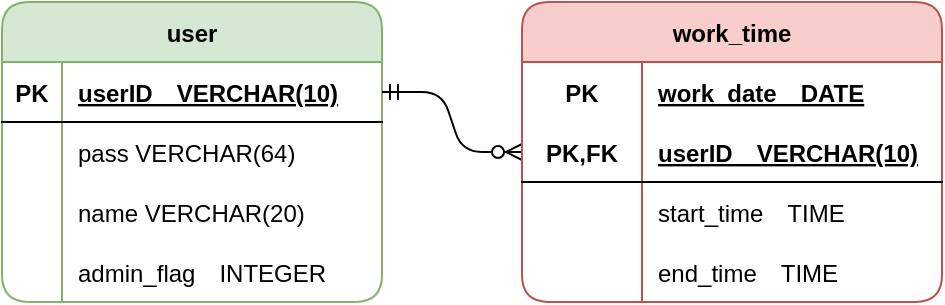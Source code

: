 <mxfile version="15.2.9" type="github"><diagram id="rDAqgpbD7Y0rexWmUSDg" name="Page-1"><mxGraphModel dx="868" dy="482" grid="1" gridSize="10" guides="1" tooltips="1" connect="1" arrows="1" fold="1" page="1" pageScale="1" pageWidth="827" pageHeight="1169" math="0" shadow="0"><root><mxCell id="0"/><mxCell id="1" parent="0"/><mxCell id="Ks5R9L1dWeXM4Ca2BnvV-12" value="user" style="shape=table;startSize=30;container=1;collapsible=1;childLayout=tableLayout;fixedRows=1;rowLines=0;fontStyle=1;align=center;resizeLast=1;rounded=1;fillColor=#d5e8d4;strokeColor=#82b366;" parent="1" vertex="1"><mxGeometry x="90" y="220" width="190" height="150" as="geometry"/></mxCell><mxCell id="Ks5R9L1dWeXM4Ca2BnvV-13" value="" style="shape=partialRectangle;collapsible=0;dropTarget=0;pointerEvents=0;fillColor=none;top=0;left=0;bottom=1;right=0;points=[[0,0.5],[1,0.5]];portConstraint=eastwest;" parent="Ks5R9L1dWeXM4Ca2BnvV-12" vertex="1"><mxGeometry y="30" width="190" height="30" as="geometry"/></mxCell><mxCell id="Ks5R9L1dWeXM4Ca2BnvV-14" value="PK" style="shape=partialRectangle;connectable=0;fillColor=none;top=0;left=0;bottom=0;right=0;fontStyle=1;overflow=hidden;" parent="Ks5R9L1dWeXM4Ca2BnvV-13" vertex="1"><mxGeometry width="30" height="30" as="geometry"><mxRectangle width="30" height="30" as="alternateBounds"/></mxGeometry></mxCell><mxCell id="Ks5R9L1dWeXM4Ca2BnvV-15" value="userID　VERCHAR(10)" style="shape=partialRectangle;connectable=0;fillColor=none;top=0;left=0;bottom=0;right=0;align=left;spacingLeft=6;fontStyle=5;overflow=hidden;" parent="Ks5R9L1dWeXM4Ca2BnvV-13" vertex="1"><mxGeometry x="30" width="160" height="30" as="geometry"><mxRectangle width="160" height="30" as="alternateBounds"/></mxGeometry></mxCell><mxCell id="Ks5R9L1dWeXM4Ca2BnvV-16" value="" style="shape=partialRectangle;collapsible=0;dropTarget=0;pointerEvents=0;fillColor=none;top=0;left=0;bottom=0;right=0;points=[[0,0.5],[1,0.5]];portConstraint=eastwest;" parent="Ks5R9L1dWeXM4Ca2BnvV-12" vertex="1"><mxGeometry y="60" width="190" height="30" as="geometry"/></mxCell><mxCell id="Ks5R9L1dWeXM4Ca2BnvV-17" value="" style="shape=partialRectangle;connectable=0;fillColor=none;top=0;left=0;bottom=0;right=0;editable=1;overflow=hidden;" parent="Ks5R9L1dWeXM4Ca2BnvV-16" vertex="1"><mxGeometry width="30" height="30" as="geometry"><mxRectangle width="30" height="30" as="alternateBounds"/></mxGeometry></mxCell><mxCell id="Ks5R9L1dWeXM4Ca2BnvV-18" value="pass VERCHAR(64)" style="shape=partialRectangle;connectable=0;fillColor=none;top=0;left=0;bottom=0;right=0;align=left;spacingLeft=6;overflow=hidden;" parent="Ks5R9L1dWeXM4Ca2BnvV-16" vertex="1"><mxGeometry x="30" width="160" height="30" as="geometry"><mxRectangle width="160" height="30" as="alternateBounds"/></mxGeometry></mxCell><mxCell id="Ks5R9L1dWeXM4Ca2BnvV-19" value="" style="shape=partialRectangle;collapsible=0;dropTarget=0;pointerEvents=0;fillColor=none;top=0;left=0;bottom=0;right=0;points=[[0,0.5],[1,0.5]];portConstraint=eastwest;" parent="Ks5R9L1dWeXM4Ca2BnvV-12" vertex="1"><mxGeometry y="90" width="190" height="30" as="geometry"/></mxCell><mxCell id="Ks5R9L1dWeXM4Ca2BnvV-20" value="" style="shape=partialRectangle;connectable=0;fillColor=none;top=0;left=0;bottom=0;right=0;editable=1;overflow=hidden;" parent="Ks5R9L1dWeXM4Ca2BnvV-19" vertex="1"><mxGeometry width="30" height="30" as="geometry"><mxRectangle width="30" height="30" as="alternateBounds"/></mxGeometry></mxCell><mxCell id="Ks5R9L1dWeXM4Ca2BnvV-21" value="name VERCHAR(20)" style="shape=partialRectangle;connectable=0;fillColor=none;top=0;left=0;bottom=0;right=0;align=left;spacingLeft=6;overflow=hidden;" parent="Ks5R9L1dWeXM4Ca2BnvV-19" vertex="1"><mxGeometry x="30" width="160" height="30" as="geometry"><mxRectangle width="160" height="30" as="alternateBounds"/></mxGeometry></mxCell><mxCell id="Ks5R9L1dWeXM4Ca2BnvV-88" value="" style="shape=partialRectangle;collapsible=0;dropTarget=0;pointerEvents=0;fillColor=none;top=0;left=0;bottom=0;right=0;points=[[0,0.5],[1,0.5]];portConstraint=eastwest;" parent="Ks5R9L1dWeXM4Ca2BnvV-12" vertex="1"><mxGeometry y="120" width="190" height="30" as="geometry"/></mxCell><mxCell id="Ks5R9L1dWeXM4Ca2BnvV-89" value="" style="shape=partialRectangle;connectable=0;fillColor=none;top=0;left=0;bottom=0;right=0;editable=1;overflow=hidden;" parent="Ks5R9L1dWeXM4Ca2BnvV-88" vertex="1"><mxGeometry width="30" height="30" as="geometry"><mxRectangle width="30" height="30" as="alternateBounds"/></mxGeometry></mxCell><mxCell id="Ks5R9L1dWeXM4Ca2BnvV-90" value="admin_flag　INTEGER" style="shape=partialRectangle;connectable=0;fillColor=none;top=0;left=0;bottom=0;right=0;align=left;spacingLeft=6;overflow=hidden;" parent="Ks5R9L1dWeXM4Ca2BnvV-88" vertex="1"><mxGeometry x="30" width="160" height="30" as="geometry"><mxRectangle width="160" height="30" as="alternateBounds"/></mxGeometry></mxCell><mxCell id="Ks5R9L1dWeXM4Ca2BnvV-46" value="" style="edgeStyle=entityRelationEdgeStyle;fontSize=12;html=1;endArrow=ERzeroToMany;startArrow=ERmandOne;exitX=1;exitY=0.5;exitDx=0;exitDy=0;entryX=0;entryY=0.5;entryDx=0;entryDy=0;" parent="1" source="Ks5R9L1dWeXM4Ca2BnvV-13" edge="1"><mxGeometry width="100" height="100" relative="1" as="geometry"><mxPoint x="360" y="300" as="sourcePoint"/><mxPoint x="350" y="295" as="targetPoint"/></mxGeometry></mxCell><mxCell id="Ks5R9L1dWeXM4Ca2BnvV-75" value="work_time" style="shape=table;startSize=30;container=1;collapsible=1;childLayout=tableLayout;fixedRows=1;rowLines=0;fontStyle=1;align=center;resizeLast=1;rounded=1;fillColor=#f8cecc;strokeColor=#b85450;" parent="1" vertex="1"><mxGeometry x="350" y="220" width="210" height="150" as="geometry"/></mxCell><mxCell id="Ks5R9L1dWeXM4Ca2BnvV-76" value="" style="shape=partialRectangle;collapsible=0;dropTarget=0;pointerEvents=0;fillColor=none;top=0;left=0;bottom=0;right=0;points=[[0,0.5],[1,0.5]];portConstraint=eastwest;" parent="Ks5R9L1dWeXM4Ca2BnvV-75" vertex="1"><mxGeometry y="30" width="210" height="30" as="geometry"/></mxCell><mxCell id="Ks5R9L1dWeXM4Ca2BnvV-77" value="PK" style="shape=partialRectangle;connectable=0;fillColor=none;top=0;left=0;bottom=0;right=0;fontStyle=1;overflow=hidden;" parent="Ks5R9L1dWeXM4Ca2BnvV-76" vertex="1"><mxGeometry width="60" height="30" as="geometry"><mxRectangle width="60" height="30" as="alternateBounds"/></mxGeometry></mxCell><mxCell id="Ks5R9L1dWeXM4Ca2BnvV-78" value="work_date　DATE" style="shape=partialRectangle;connectable=0;fillColor=none;top=0;left=0;bottom=0;right=0;align=left;spacingLeft=6;fontStyle=5;overflow=hidden;" parent="Ks5R9L1dWeXM4Ca2BnvV-76" vertex="1"><mxGeometry x="60" width="150" height="30" as="geometry"><mxRectangle width="150" height="30" as="alternateBounds"/></mxGeometry></mxCell><mxCell id="Ks5R9L1dWeXM4Ca2BnvV-79" value="" style="shape=partialRectangle;collapsible=0;dropTarget=0;pointerEvents=0;fillColor=none;top=0;left=0;bottom=1;right=0;points=[[0,0.5],[1,0.5]];portConstraint=eastwest;" parent="Ks5R9L1dWeXM4Ca2BnvV-75" vertex="1"><mxGeometry y="60" width="210" height="30" as="geometry"/></mxCell><mxCell id="Ks5R9L1dWeXM4Ca2BnvV-80" value="PK,FK" style="shape=partialRectangle;connectable=0;fillColor=none;top=0;left=0;bottom=0;right=0;fontStyle=1;overflow=hidden;" parent="Ks5R9L1dWeXM4Ca2BnvV-79" vertex="1"><mxGeometry width="60" height="30" as="geometry"><mxRectangle width="60" height="30" as="alternateBounds"/></mxGeometry></mxCell><mxCell id="Ks5R9L1dWeXM4Ca2BnvV-81" value="userID　VERCHAR(10)" style="shape=partialRectangle;connectable=0;fillColor=none;top=0;left=0;bottom=0;right=0;align=left;spacingLeft=6;fontStyle=5;overflow=hidden;" parent="Ks5R9L1dWeXM4Ca2BnvV-79" vertex="1"><mxGeometry x="60" width="150" height="30" as="geometry"><mxRectangle width="150" height="30" as="alternateBounds"/></mxGeometry></mxCell><mxCell id="Ks5R9L1dWeXM4Ca2BnvV-82" value="" style="shape=partialRectangle;collapsible=0;dropTarget=0;pointerEvents=0;fillColor=none;top=0;left=0;bottom=0;right=0;points=[[0,0.5],[1,0.5]];portConstraint=eastwest;" parent="Ks5R9L1dWeXM4Ca2BnvV-75" vertex="1"><mxGeometry y="90" width="210" height="30" as="geometry"/></mxCell><mxCell id="Ks5R9L1dWeXM4Ca2BnvV-83" value="" style="shape=partialRectangle;connectable=0;fillColor=none;top=0;left=0;bottom=0;right=0;editable=1;overflow=hidden;" parent="Ks5R9L1dWeXM4Ca2BnvV-82" vertex="1"><mxGeometry width="60" height="30" as="geometry"><mxRectangle width="60" height="30" as="alternateBounds"/></mxGeometry></mxCell><mxCell id="Ks5R9L1dWeXM4Ca2BnvV-84" value="start_time　TIME" style="shape=partialRectangle;connectable=0;fillColor=none;top=0;left=0;bottom=0;right=0;align=left;spacingLeft=6;overflow=hidden;" parent="Ks5R9L1dWeXM4Ca2BnvV-82" vertex="1"><mxGeometry x="60" width="150" height="30" as="geometry"><mxRectangle width="150" height="30" as="alternateBounds"/></mxGeometry></mxCell><mxCell id="Ks5R9L1dWeXM4Ca2BnvV-85" value="" style="shape=partialRectangle;collapsible=0;dropTarget=0;pointerEvents=0;fillColor=none;top=0;left=0;bottom=0;right=0;points=[[0,0.5],[1,0.5]];portConstraint=eastwest;" parent="Ks5R9L1dWeXM4Ca2BnvV-75" vertex="1"><mxGeometry y="120" width="210" height="30" as="geometry"/></mxCell><mxCell id="Ks5R9L1dWeXM4Ca2BnvV-86" value="" style="shape=partialRectangle;connectable=0;fillColor=none;top=0;left=0;bottom=0;right=0;editable=1;overflow=hidden;" parent="Ks5R9L1dWeXM4Ca2BnvV-85" vertex="1"><mxGeometry width="60" height="30" as="geometry"><mxRectangle width="60" height="30" as="alternateBounds"/></mxGeometry></mxCell><mxCell id="Ks5R9L1dWeXM4Ca2BnvV-87" value="end_time　TIME" style="shape=partialRectangle;connectable=0;fillColor=none;top=0;left=0;bottom=0;right=0;align=left;spacingLeft=6;overflow=hidden;" parent="Ks5R9L1dWeXM4Ca2BnvV-85" vertex="1"><mxGeometry x="60" width="150" height="30" as="geometry"><mxRectangle width="150" height="30" as="alternateBounds"/></mxGeometry></mxCell></root></mxGraphModel></diagram></mxfile>